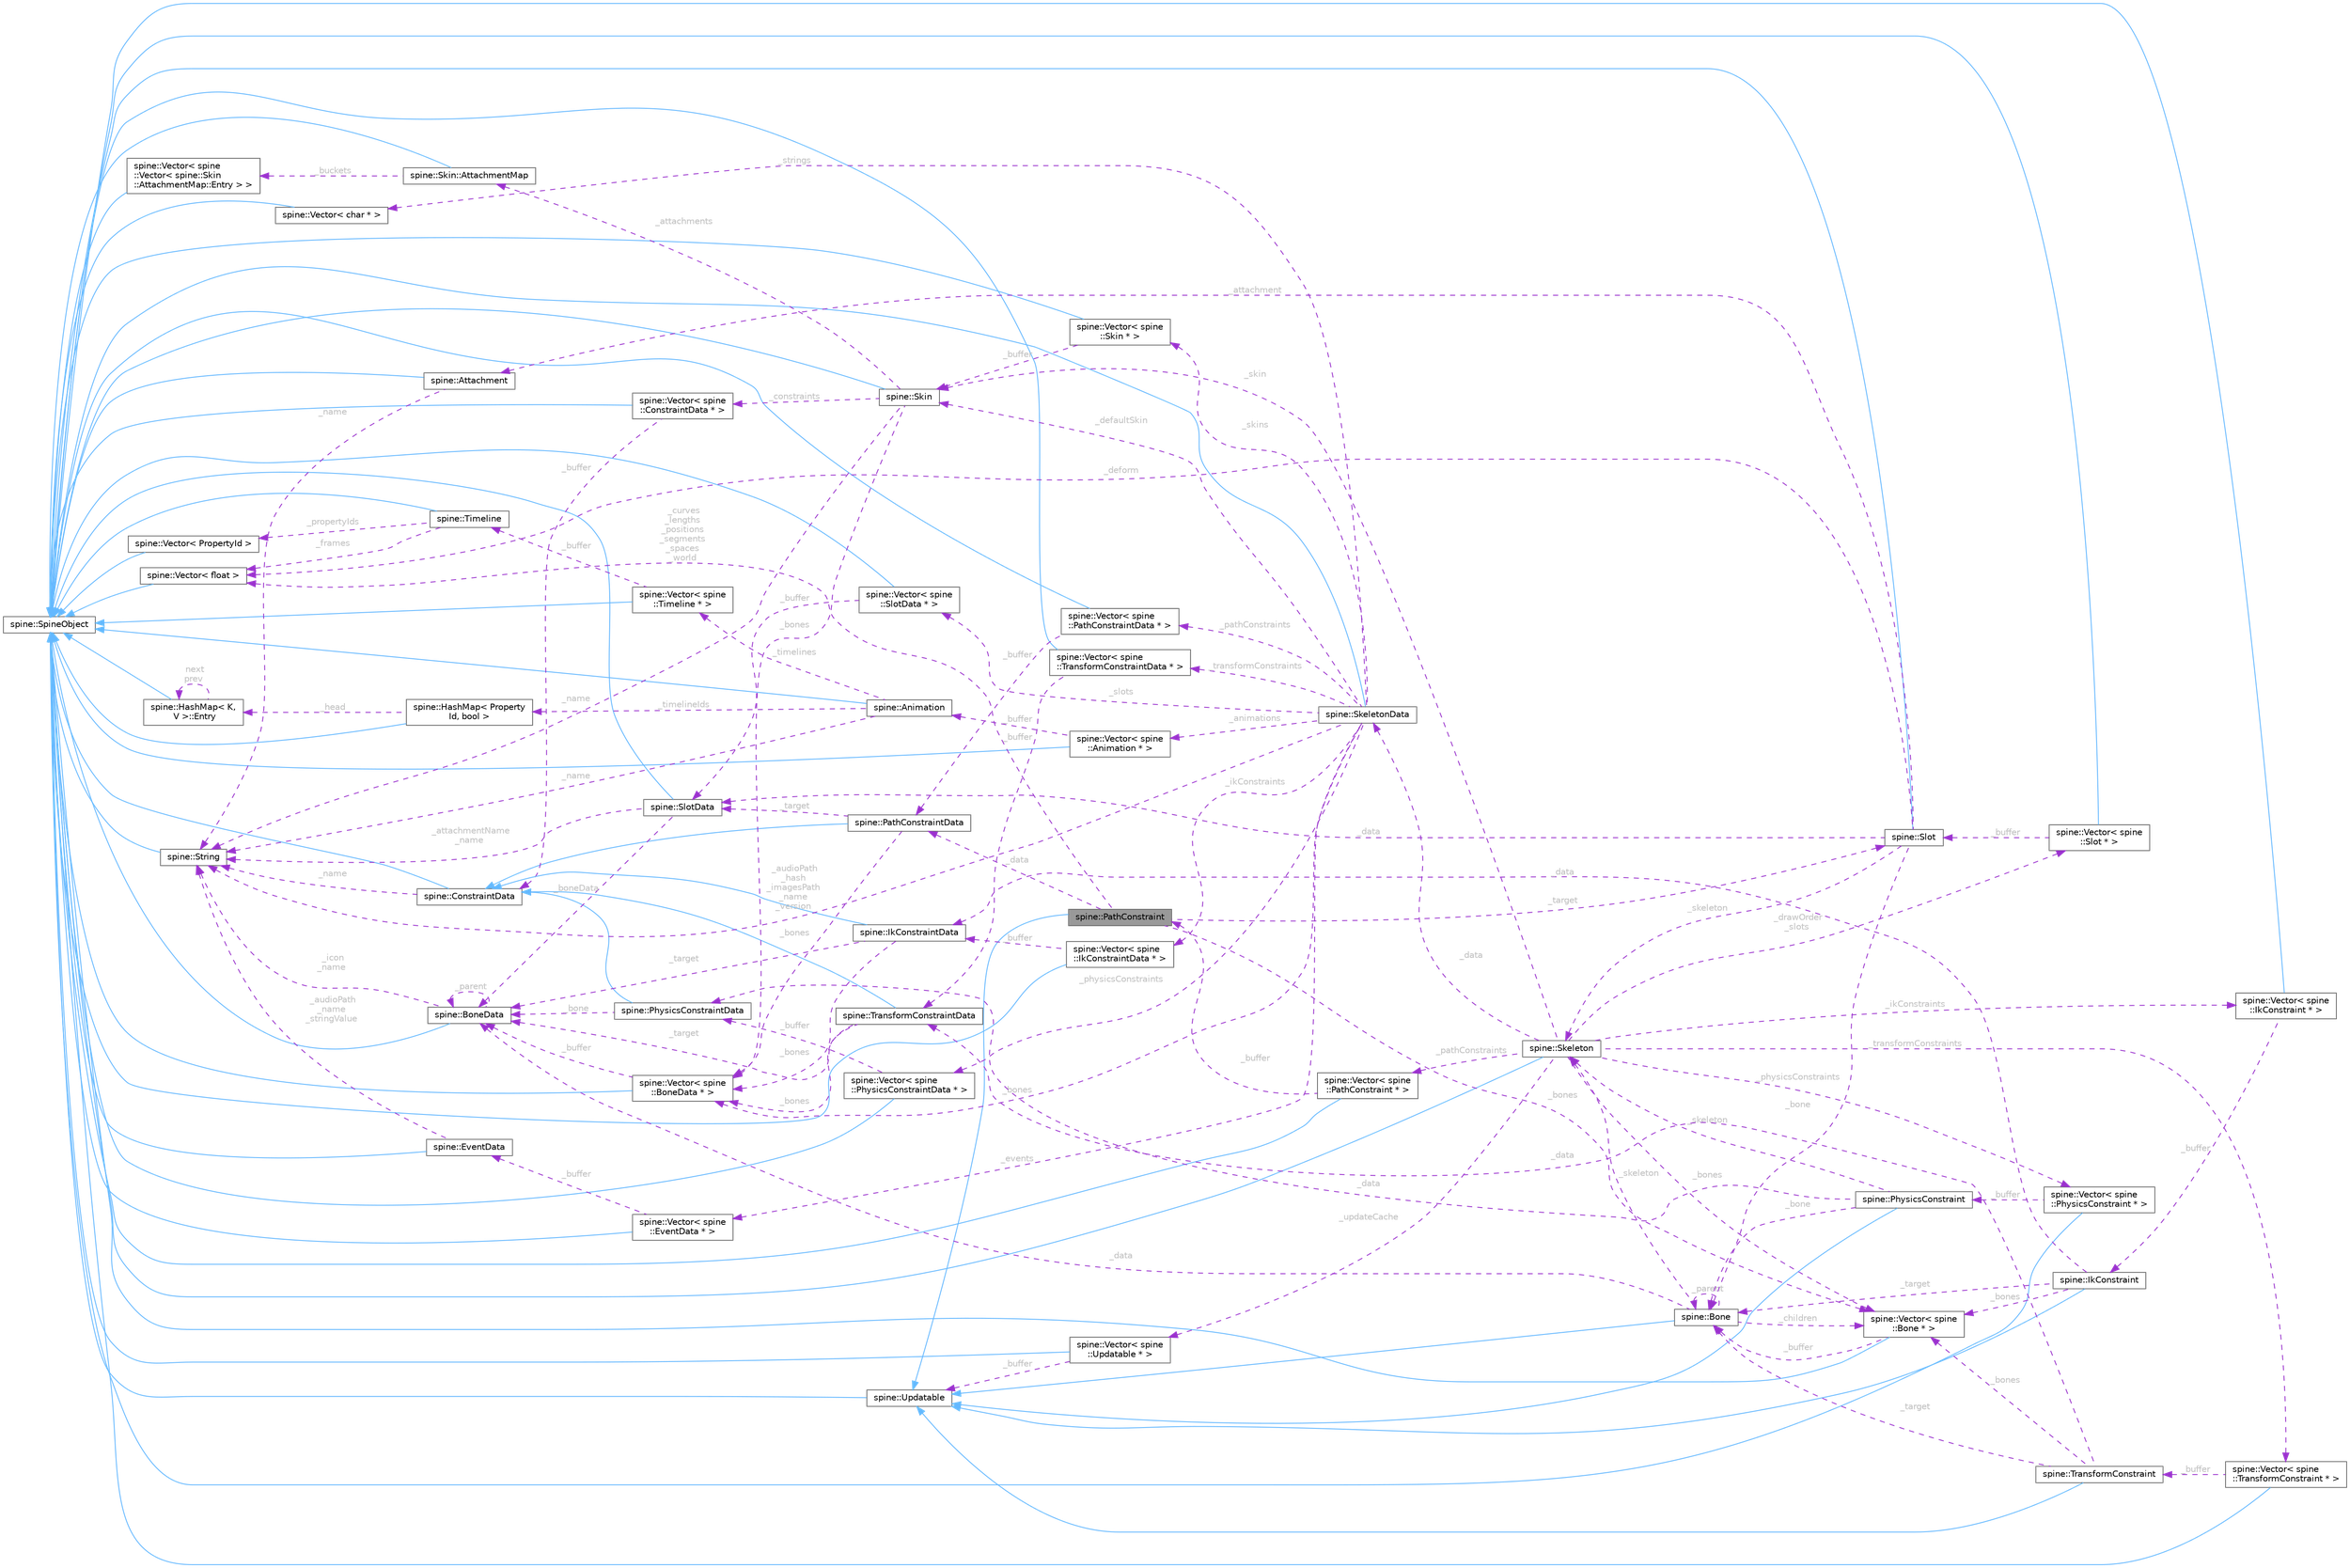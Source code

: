 digraph "spine::PathConstraint"
{
 // LATEX_PDF_SIZE
  bgcolor="transparent";
  edge [fontname=Helvetica,fontsize=10,labelfontname=Helvetica,labelfontsize=10];
  node [fontname=Helvetica,fontsize=10,shape=box,height=0.2,width=0.4];
  rankdir="LR";
  Node1 [id="Node000001",label="spine::PathConstraint",height=0.2,width=0.4,color="gray40", fillcolor="grey60", style="filled", fontcolor="black",tooltip=" "];
  Node2 -> Node1 [id="edge1_Node000001_Node000002",dir="back",color="steelblue1",style="solid",tooltip=" "];
  Node2 [id="Node000002",label="spine::Updatable",height=0.2,width=0.4,color="gray40", fillcolor="white", style="filled",URL="$classspine_1_1_updatable.html",tooltip=" "];
  Node3 -> Node2 [id="edge2_Node000002_Node000003",dir="back",color="steelblue1",style="solid",tooltip=" "];
  Node3 [id="Node000003",label="spine::SpineObject",height=0.2,width=0.4,color="gray40", fillcolor="white", style="filled",URL="$classspine_1_1_spine_object.html",tooltip=" "];
  Node4 -> Node1 [id="edge3_Node000001_Node000004",dir="back",color="darkorchid3",style="dashed",tooltip=" ",label=" _data",fontcolor="grey" ];
  Node4 [id="Node000004",label="spine::PathConstraintData",height=0.2,width=0.4,color="gray40", fillcolor="white", style="filled",URL="$classspine_1_1_path_constraint_data.html",tooltip=" "];
  Node5 -> Node4 [id="edge4_Node000004_Node000005",dir="back",color="steelblue1",style="solid",tooltip=" "];
  Node5 [id="Node000005",label="spine::ConstraintData",height=0.2,width=0.4,color="gray40", fillcolor="white", style="filled",URL="$classspine_1_1_constraint_data.html",tooltip="The interface for all constraints."];
  Node3 -> Node5 [id="edge5_Node000005_Node000003",dir="back",color="steelblue1",style="solid",tooltip=" "];
  Node6 -> Node5 [id="edge6_Node000005_Node000006",dir="back",color="darkorchid3",style="dashed",tooltip=" ",label=" _name",fontcolor="grey" ];
  Node6 [id="Node000006",label="spine::String",height=0.2,width=0.4,color="gray40", fillcolor="white", style="filled",URL="$classspine_1_1_string.html",tooltip=" "];
  Node3 -> Node6 [id="edge7_Node000006_Node000003",dir="back",color="steelblue1",style="solid",tooltip=" "];
  Node7 -> Node4 [id="edge8_Node000004_Node000007",dir="back",color="darkorchid3",style="dashed",tooltip=" ",label=" _bones",fontcolor="grey" ];
  Node7 [id="Node000007",label="spine::Vector\< spine\l::BoneData * \>",height=0.2,width=0.4,color="gray40", fillcolor="white", style="filled",URL="$classspine_1_1_vector.html",tooltip=" "];
  Node3 -> Node7 [id="edge9_Node000007_Node000003",dir="back",color="steelblue1",style="solid",tooltip=" "];
  Node8 -> Node7 [id="edge10_Node000007_Node000008",dir="back",color="darkorchid3",style="dashed",tooltip=" ",label=" _buffer",fontcolor="grey" ];
  Node8 [id="Node000008",label="spine::BoneData",height=0.2,width=0.4,color="gray40", fillcolor="white", style="filled",URL="$classspine_1_1_bone_data.html",tooltip=" "];
  Node3 -> Node8 [id="edge11_Node000008_Node000003",dir="back",color="steelblue1",style="solid",tooltip=" "];
  Node6 -> Node8 [id="edge12_Node000008_Node000006",dir="back",color="darkorchid3",style="dashed",tooltip=" ",label=" _icon\n_name",fontcolor="grey" ];
  Node8 -> Node8 [id="edge13_Node000008_Node000008",dir="back",color="darkorchid3",style="dashed",tooltip=" ",label=" _parent",fontcolor="grey" ];
  Node9 -> Node4 [id="edge14_Node000004_Node000009",dir="back",color="darkorchid3",style="dashed",tooltip=" ",label=" _target",fontcolor="grey" ];
  Node9 [id="Node000009",label="spine::SlotData",height=0.2,width=0.4,color="gray40", fillcolor="white", style="filled",URL="$classspine_1_1_slot_data.html",tooltip=" "];
  Node3 -> Node9 [id="edge15_Node000009_Node000003",dir="back",color="steelblue1",style="solid",tooltip=" "];
  Node6 -> Node9 [id="edge16_Node000009_Node000006",dir="back",color="darkorchid3",style="dashed",tooltip=" ",label=" _attachmentName\n_name",fontcolor="grey" ];
  Node8 -> Node9 [id="edge17_Node000009_Node000008",dir="back",color="darkorchid3",style="dashed",tooltip=" ",label=" _boneData",fontcolor="grey" ];
  Node10 -> Node1 [id="edge18_Node000001_Node000010",dir="back",color="darkorchid3",style="dashed",tooltip=" ",label=" _bones",fontcolor="grey" ];
  Node10 [id="Node000010",label="spine::Vector\< spine\l::Bone * \>",height=0.2,width=0.4,color="gray40", fillcolor="white", style="filled",URL="$classspine_1_1_vector.html",tooltip=" "];
  Node3 -> Node10 [id="edge19_Node000010_Node000003",dir="back",color="steelblue1",style="solid",tooltip=" "];
  Node11 -> Node10 [id="edge20_Node000010_Node000011",dir="back",color="darkorchid3",style="dashed",tooltip=" ",label=" _buffer",fontcolor="grey" ];
  Node11 [id="Node000011",label="spine::Bone",height=0.2,width=0.4,color="gray40", fillcolor="white", style="filled",URL="$classspine_1_1_bone.html",tooltip=" "];
  Node2 -> Node11 [id="edge21_Node000011_Node000002",dir="back",color="steelblue1",style="solid",tooltip=" "];
  Node8 -> Node11 [id="edge22_Node000011_Node000008",dir="back",color="darkorchid3",style="dashed",tooltip=" ",label=" _data",fontcolor="grey" ];
  Node12 -> Node11 [id="edge23_Node000011_Node000012",dir="back",color="darkorchid3",style="dashed",tooltip=" ",label=" _skeleton",fontcolor="grey" ];
  Node12 [id="Node000012",label="spine::Skeleton",height=0.2,width=0.4,color="gray40", fillcolor="white", style="filled",URL="$classspine_1_1_skeleton.html",tooltip=" "];
  Node3 -> Node12 [id="edge24_Node000012_Node000003",dir="back",color="steelblue1",style="solid",tooltip=" "];
  Node13 -> Node12 [id="edge25_Node000012_Node000013",dir="back",color="darkorchid3",style="dashed",tooltip=" ",label=" _data",fontcolor="grey" ];
  Node13 [id="Node000013",label="spine::SkeletonData",height=0.2,width=0.4,color="gray40", fillcolor="white", style="filled",URL="$classspine_1_1_skeleton_data.html",tooltip="Stores the setup pose and all of the stateless data for a skeleton."];
  Node3 -> Node13 [id="edge26_Node000013_Node000003",dir="back",color="steelblue1",style="solid",tooltip=" "];
  Node6 -> Node13 [id="edge27_Node000013_Node000006",dir="back",color="darkorchid3",style="dashed",tooltip=" ",label=" _audioPath\n_hash\n_imagesPath\n_name\n_version",fontcolor="grey" ];
  Node7 -> Node13 [id="edge28_Node000013_Node000007",dir="back",color="darkorchid3",style="dashed",tooltip=" ",label=" _bones",fontcolor="grey" ];
  Node14 -> Node13 [id="edge29_Node000013_Node000014",dir="back",color="darkorchid3",style="dashed",tooltip=" ",label=" _slots",fontcolor="grey" ];
  Node14 [id="Node000014",label="spine::Vector\< spine\l::SlotData * \>",height=0.2,width=0.4,color="gray40", fillcolor="white", style="filled",URL="$classspine_1_1_vector.html",tooltip=" "];
  Node3 -> Node14 [id="edge30_Node000014_Node000003",dir="back",color="steelblue1",style="solid",tooltip=" "];
  Node9 -> Node14 [id="edge31_Node000014_Node000009",dir="back",color="darkorchid3",style="dashed",tooltip=" ",label=" _buffer",fontcolor="grey" ];
  Node15 -> Node13 [id="edge32_Node000013_Node000015",dir="back",color="darkorchid3",style="dashed",tooltip=" ",label=" _skins",fontcolor="grey" ];
  Node15 [id="Node000015",label="spine::Vector\< spine\l::Skin * \>",height=0.2,width=0.4,color="gray40", fillcolor="white", style="filled",URL="$classspine_1_1_vector.html",tooltip=" "];
  Node3 -> Node15 [id="edge33_Node000015_Node000003",dir="back",color="steelblue1",style="solid",tooltip=" "];
  Node16 -> Node15 [id="edge34_Node000015_Node000016",dir="back",color="darkorchid3",style="dashed",tooltip=" ",label=" _buffer",fontcolor="grey" ];
  Node16 [id="Node000016",label="spine::Skin",height=0.2,width=0.4,color="gray40", fillcolor="white", style="filled",URL="$classspine_1_1_skin.html",tooltip=" "];
  Node3 -> Node16 [id="edge35_Node000016_Node000003",dir="back",color="steelblue1",style="solid",tooltip=" "];
  Node6 -> Node16 [id="edge36_Node000016_Node000006",dir="back",color="darkorchid3",style="dashed",tooltip=" ",label=" _name",fontcolor="grey" ];
  Node17 -> Node16 [id="edge37_Node000016_Node000017",dir="back",color="darkorchid3",style="dashed",tooltip=" ",label=" _attachments",fontcolor="grey" ];
  Node17 [id="Node000017",label="spine::Skin::AttachmentMap",height=0.2,width=0.4,color="gray40", fillcolor="white", style="filled",URL="$classspine_1_1_skin_1_1_attachment_map.html",tooltip=" "];
  Node3 -> Node17 [id="edge38_Node000017_Node000003",dir="back",color="steelblue1",style="solid",tooltip=" "];
  Node18 -> Node17 [id="edge39_Node000017_Node000018",dir="back",color="darkorchid3",style="dashed",tooltip=" ",label=" _buckets",fontcolor="grey" ];
  Node18 [id="Node000018",label="spine::Vector\< spine\l::Vector\< spine::Skin\l::AttachmentMap::Entry \> \>",height=0.2,width=0.4,color="gray40", fillcolor="white", style="filled",URL="$classspine_1_1_vector.html",tooltip=" "];
  Node3 -> Node18 [id="edge40_Node000018_Node000003",dir="back",color="steelblue1",style="solid",tooltip=" "];
  Node7 -> Node16 [id="edge41_Node000016_Node000007",dir="back",color="darkorchid3",style="dashed",tooltip=" ",label=" _bones",fontcolor="grey" ];
  Node19 -> Node16 [id="edge42_Node000016_Node000019",dir="back",color="darkorchid3",style="dashed",tooltip=" ",label=" _constraints",fontcolor="grey" ];
  Node19 [id="Node000019",label="spine::Vector\< spine\l::ConstraintData * \>",height=0.2,width=0.4,color="gray40", fillcolor="white", style="filled",URL="$classspine_1_1_vector.html",tooltip=" "];
  Node3 -> Node19 [id="edge43_Node000019_Node000003",dir="back",color="steelblue1",style="solid",tooltip=" "];
  Node5 -> Node19 [id="edge44_Node000019_Node000005",dir="back",color="darkorchid3",style="dashed",tooltip=" ",label=" _buffer",fontcolor="grey" ];
  Node16 -> Node13 [id="edge45_Node000013_Node000016",dir="back",color="darkorchid3",style="dashed",tooltip=" ",label=" _defaultSkin",fontcolor="grey" ];
  Node20 -> Node13 [id="edge46_Node000013_Node000020",dir="back",color="darkorchid3",style="dashed",tooltip=" ",label=" _events",fontcolor="grey" ];
  Node20 [id="Node000020",label="spine::Vector\< spine\l::EventData * \>",height=0.2,width=0.4,color="gray40", fillcolor="white", style="filled",URL="$classspine_1_1_vector.html",tooltip=" "];
  Node3 -> Node20 [id="edge47_Node000020_Node000003",dir="back",color="steelblue1",style="solid",tooltip=" "];
  Node21 -> Node20 [id="edge48_Node000020_Node000021",dir="back",color="darkorchid3",style="dashed",tooltip=" ",label=" _buffer",fontcolor="grey" ];
  Node21 [id="Node000021",label="spine::EventData",height=0.2,width=0.4,color="gray40", fillcolor="white", style="filled",URL="$classspine_1_1_event_data.html",tooltip="Stores the setup pose values for an Event."];
  Node3 -> Node21 [id="edge49_Node000021_Node000003",dir="back",color="steelblue1",style="solid",tooltip=" "];
  Node6 -> Node21 [id="edge50_Node000021_Node000006",dir="back",color="darkorchid3",style="dashed",tooltip=" ",label=" _audioPath\n_name\n_stringValue",fontcolor="grey" ];
  Node22 -> Node13 [id="edge51_Node000013_Node000022",dir="back",color="darkorchid3",style="dashed",tooltip=" ",label=" _animations",fontcolor="grey" ];
  Node22 [id="Node000022",label="spine::Vector\< spine\l::Animation * \>",height=0.2,width=0.4,color="gray40", fillcolor="white", style="filled",URL="$classspine_1_1_vector.html",tooltip=" "];
  Node3 -> Node22 [id="edge52_Node000022_Node000003",dir="back",color="steelblue1",style="solid",tooltip=" "];
  Node23 -> Node22 [id="edge53_Node000022_Node000023",dir="back",color="darkorchid3",style="dashed",tooltip=" ",label=" _buffer",fontcolor="grey" ];
  Node23 [id="Node000023",label="spine::Animation",height=0.2,width=0.4,color="gray40", fillcolor="white", style="filled",URL="$classspine_1_1_animation.html",tooltip=" "];
  Node3 -> Node23 [id="edge54_Node000023_Node000003",dir="back",color="steelblue1",style="solid",tooltip=" "];
  Node24 -> Node23 [id="edge55_Node000023_Node000024",dir="back",color="darkorchid3",style="dashed",tooltip=" ",label=" _timelines",fontcolor="grey" ];
  Node24 [id="Node000024",label="spine::Vector\< spine\l::Timeline * \>",height=0.2,width=0.4,color="gray40", fillcolor="white", style="filled",URL="$classspine_1_1_vector.html",tooltip=" "];
  Node3 -> Node24 [id="edge56_Node000024_Node000003",dir="back",color="steelblue1",style="solid",tooltip=" "];
  Node25 -> Node24 [id="edge57_Node000024_Node000025",dir="back",color="darkorchid3",style="dashed",tooltip=" ",label=" _buffer",fontcolor="grey" ];
  Node25 [id="Node000025",label="spine::Timeline",height=0.2,width=0.4,color="gray40", fillcolor="white", style="filled",URL="$classspine_1_1_timeline.html",tooltip=" "];
  Node3 -> Node25 [id="edge58_Node000025_Node000003",dir="back",color="steelblue1",style="solid",tooltip=" "];
  Node26 -> Node25 [id="edge59_Node000025_Node000026",dir="back",color="darkorchid3",style="dashed",tooltip=" ",label=" _propertyIds",fontcolor="grey" ];
  Node26 [id="Node000026",label="spine::Vector\< PropertyId \>",height=0.2,width=0.4,color="gray40", fillcolor="white", style="filled",URL="$classspine_1_1_vector.html",tooltip=" "];
  Node3 -> Node26 [id="edge60_Node000026_Node000003",dir="back",color="steelblue1",style="solid",tooltip=" "];
  Node27 -> Node25 [id="edge61_Node000025_Node000027",dir="back",color="darkorchid3",style="dashed",tooltip=" ",label=" _frames",fontcolor="grey" ];
  Node27 [id="Node000027",label="spine::Vector\< float \>",height=0.2,width=0.4,color="gray40", fillcolor="white", style="filled",URL="$classspine_1_1_vector.html",tooltip=" "];
  Node3 -> Node27 [id="edge62_Node000027_Node000003",dir="back",color="steelblue1",style="solid",tooltip=" "];
  Node28 -> Node23 [id="edge63_Node000023_Node000028",dir="back",color="darkorchid3",style="dashed",tooltip=" ",label=" _timelineIds",fontcolor="grey" ];
  Node28 [id="Node000028",label="spine::HashMap\< Property\lId, bool \>",height=0.2,width=0.4,color="gray40", fillcolor="white", style="filled",URL="$classspine_1_1_hash_map.html",tooltip=" "];
  Node3 -> Node28 [id="edge64_Node000028_Node000003",dir="back",color="steelblue1",style="solid",tooltip=" "];
  Node29 -> Node28 [id="edge65_Node000028_Node000029",dir="back",color="darkorchid3",style="dashed",tooltip=" ",label=" _head",fontcolor="grey" ];
  Node29 [id="Node000029",label="spine::HashMap\< K,\l V \>::Entry",height=0.2,width=0.4,color="gray40", fillcolor="white", style="filled",URL="$classspine_1_1_hash_map_1_1_entry.html",tooltip=" "];
  Node3 -> Node29 [id="edge66_Node000029_Node000003",dir="back",color="steelblue1",style="solid",tooltip=" "];
  Node29 -> Node29 [id="edge67_Node000029_Node000029",dir="back",color="darkorchid3",style="dashed",tooltip=" ",label=" next\nprev",fontcolor="grey" ];
  Node6 -> Node23 [id="edge68_Node000023_Node000006",dir="back",color="darkorchid3",style="dashed",tooltip=" ",label=" _name",fontcolor="grey" ];
  Node30 -> Node13 [id="edge69_Node000013_Node000030",dir="back",color="darkorchid3",style="dashed",tooltip=" ",label=" _ikConstraints",fontcolor="grey" ];
  Node30 [id="Node000030",label="spine::Vector\< spine\l::IkConstraintData * \>",height=0.2,width=0.4,color="gray40", fillcolor="white", style="filled",URL="$classspine_1_1_vector.html",tooltip=" "];
  Node3 -> Node30 [id="edge70_Node000030_Node000003",dir="back",color="steelblue1",style="solid",tooltip=" "];
  Node31 -> Node30 [id="edge71_Node000030_Node000031",dir="back",color="darkorchid3",style="dashed",tooltip=" ",label=" _buffer",fontcolor="grey" ];
  Node31 [id="Node000031",label="spine::IkConstraintData",height=0.2,width=0.4,color="gray40", fillcolor="white", style="filled",URL="$classspine_1_1_ik_constraint_data.html",tooltip=" "];
  Node5 -> Node31 [id="edge72_Node000031_Node000005",dir="back",color="steelblue1",style="solid",tooltip=" "];
  Node7 -> Node31 [id="edge73_Node000031_Node000007",dir="back",color="darkorchid3",style="dashed",tooltip=" ",label=" _bones",fontcolor="grey" ];
  Node8 -> Node31 [id="edge74_Node000031_Node000008",dir="back",color="darkorchid3",style="dashed",tooltip=" ",label=" _target",fontcolor="grey" ];
  Node32 -> Node13 [id="edge75_Node000013_Node000032",dir="back",color="darkorchid3",style="dashed",tooltip=" ",label=" _transformConstraints",fontcolor="grey" ];
  Node32 [id="Node000032",label="spine::Vector\< spine\l::TransformConstraintData * \>",height=0.2,width=0.4,color="gray40", fillcolor="white", style="filled",URL="$classspine_1_1_vector.html",tooltip=" "];
  Node3 -> Node32 [id="edge76_Node000032_Node000003",dir="back",color="steelblue1",style="solid",tooltip=" "];
  Node33 -> Node32 [id="edge77_Node000032_Node000033",dir="back",color="darkorchid3",style="dashed",tooltip=" ",label=" _buffer",fontcolor="grey" ];
  Node33 [id="Node000033",label="spine::TransformConstraintData",height=0.2,width=0.4,color="gray40", fillcolor="white", style="filled",URL="$classspine_1_1_transform_constraint_data.html",tooltip=" "];
  Node5 -> Node33 [id="edge78_Node000033_Node000005",dir="back",color="steelblue1",style="solid",tooltip=" "];
  Node7 -> Node33 [id="edge79_Node000033_Node000007",dir="back",color="darkorchid3",style="dashed",tooltip=" ",label=" _bones",fontcolor="grey" ];
  Node8 -> Node33 [id="edge80_Node000033_Node000008",dir="back",color="darkorchid3",style="dashed",tooltip=" ",label=" _target",fontcolor="grey" ];
  Node34 -> Node13 [id="edge81_Node000013_Node000034",dir="back",color="darkorchid3",style="dashed",tooltip=" ",label=" _pathConstraints",fontcolor="grey" ];
  Node34 [id="Node000034",label="spine::Vector\< spine\l::PathConstraintData * \>",height=0.2,width=0.4,color="gray40", fillcolor="white", style="filled",URL="$classspine_1_1_vector.html",tooltip=" "];
  Node3 -> Node34 [id="edge82_Node000034_Node000003",dir="back",color="steelblue1",style="solid",tooltip=" "];
  Node4 -> Node34 [id="edge83_Node000034_Node000004",dir="back",color="darkorchid3",style="dashed",tooltip=" ",label=" _buffer",fontcolor="grey" ];
  Node35 -> Node13 [id="edge84_Node000013_Node000035",dir="back",color="darkorchid3",style="dashed",tooltip=" ",label=" _physicsConstraints",fontcolor="grey" ];
  Node35 [id="Node000035",label="spine::Vector\< spine\l::PhysicsConstraintData * \>",height=0.2,width=0.4,color="gray40", fillcolor="white", style="filled",URL="$classspine_1_1_vector.html",tooltip=" "];
  Node3 -> Node35 [id="edge85_Node000035_Node000003",dir="back",color="steelblue1",style="solid",tooltip=" "];
  Node36 -> Node35 [id="edge86_Node000035_Node000036",dir="back",color="darkorchid3",style="dashed",tooltip=" ",label=" _buffer",fontcolor="grey" ];
  Node36 [id="Node000036",label="spine::PhysicsConstraintData",height=0.2,width=0.4,color="gray40", fillcolor="white", style="filled",URL="$classspine_1_1_physics_constraint_data.html",tooltip=" "];
  Node5 -> Node36 [id="edge87_Node000036_Node000005",dir="back",color="steelblue1",style="solid",tooltip=" "];
  Node8 -> Node36 [id="edge88_Node000036_Node000008",dir="back",color="darkorchid3",style="dashed",tooltip=" ",label=" _bone",fontcolor="grey" ];
  Node37 -> Node13 [id="edge89_Node000013_Node000037",dir="back",color="darkorchid3",style="dashed",tooltip=" ",label=" _strings",fontcolor="grey" ];
  Node37 [id="Node000037",label="spine::Vector\< char * \>",height=0.2,width=0.4,color="gray40", fillcolor="white", style="filled",URL="$classspine_1_1_vector.html",tooltip=" "];
  Node3 -> Node37 [id="edge90_Node000037_Node000003",dir="back",color="steelblue1",style="solid",tooltip=" "];
  Node10 -> Node12 [id="edge91_Node000012_Node000010",dir="back",color="darkorchid3",style="dashed",tooltip=" ",label=" _bones",fontcolor="grey" ];
  Node38 -> Node12 [id="edge92_Node000012_Node000038",dir="back",color="darkorchid3",style="dashed",tooltip=" ",label=" _drawOrder\n_slots",fontcolor="grey" ];
  Node38 [id="Node000038",label="spine::Vector\< spine\l::Slot * \>",height=0.2,width=0.4,color="gray40", fillcolor="white", style="filled",URL="$classspine_1_1_vector.html",tooltip=" "];
  Node3 -> Node38 [id="edge93_Node000038_Node000003",dir="back",color="steelblue1",style="solid",tooltip=" "];
  Node39 -> Node38 [id="edge94_Node000038_Node000039",dir="back",color="darkorchid3",style="dashed",tooltip=" ",label=" _buffer",fontcolor="grey" ];
  Node39 [id="Node000039",label="spine::Slot",height=0.2,width=0.4,color="gray40", fillcolor="white", style="filled",URL="$classspine_1_1_slot.html",tooltip=" "];
  Node3 -> Node39 [id="edge95_Node000039_Node000003",dir="back",color="steelblue1",style="solid",tooltip=" "];
  Node9 -> Node39 [id="edge96_Node000039_Node000009",dir="back",color="darkorchid3",style="dashed",tooltip=" ",label=" _data",fontcolor="grey" ];
  Node11 -> Node39 [id="edge97_Node000039_Node000011",dir="back",color="darkorchid3",style="dashed",tooltip=" ",label=" _bone",fontcolor="grey" ];
  Node12 -> Node39 [id="edge98_Node000039_Node000012",dir="back",color="darkorchid3",style="dashed",tooltip=" ",label=" _skeleton",fontcolor="grey" ];
  Node40 -> Node39 [id="edge99_Node000039_Node000040",dir="back",color="darkorchid3",style="dashed",tooltip=" ",label=" _attachment",fontcolor="grey" ];
  Node40 [id="Node000040",label="spine::Attachment",height=0.2,width=0.4,color="gray40", fillcolor="white", style="filled",URL="$classspine_1_1_attachment.html",tooltip=" "];
  Node3 -> Node40 [id="edge100_Node000040_Node000003",dir="back",color="steelblue1",style="solid",tooltip=" "];
  Node6 -> Node40 [id="edge101_Node000040_Node000006",dir="back",color="darkorchid3",style="dashed",tooltip=" ",label=" _name",fontcolor="grey" ];
  Node27 -> Node39 [id="edge102_Node000039_Node000027",dir="back",color="darkorchid3",style="dashed",tooltip=" ",label=" _deform",fontcolor="grey" ];
  Node41 -> Node12 [id="edge103_Node000012_Node000041",dir="back",color="darkorchid3",style="dashed",tooltip=" ",label=" _ikConstraints",fontcolor="grey" ];
  Node41 [id="Node000041",label="spine::Vector\< spine\l::IkConstraint * \>",height=0.2,width=0.4,color="gray40", fillcolor="white", style="filled",URL="$classspine_1_1_vector.html",tooltip=" "];
  Node3 -> Node41 [id="edge104_Node000041_Node000003",dir="back",color="steelblue1",style="solid",tooltip=" "];
  Node42 -> Node41 [id="edge105_Node000041_Node000042",dir="back",color="darkorchid3",style="dashed",tooltip=" ",label=" _buffer",fontcolor="grey" ];
  Node42 [id="Node000042",label="spine::IkConstraint",height=0.2,width=0.4,color="gray40", fillcolor="white", style="filled",URL="$classspine_1_1_ik_constraint.html",tooltip=" "];
  Node2 -> Node42 [id="edge106_Node000042_Node000002",dir="back",color="steelblue1",style="solid",tooltip=" "];
  Node31 -> Node42 [id="edge107_Node000042_Node000031",dir="back",color="darkorchid3",style="dashed",tooltip=" ",label=" _data",fontcolor="grey" ];
  Node10 -> Node42 [id="edge108_Node000042_Node000010",dir="back",color="darkorchid3",style="dashed",tooltip=" ",label=" _bones",fontcolor="grey" ];
  Node11 -> Node42 [id="edge109_Node000042_Node000011",dir="back",color="darkorchid3",style="dashed",tooltip=" ",label=" _target",fontcolor="grey" ];
  Node43 -> Node12 [id="edge110_Node000012_Node000043",dir="back",color="darkorchid3",style="dashed",tooltip=" ",label=" _transformConstraints",fontcolor="grey" ];
  Node43 [id="Node000043",label="spine::Vector\< spine\l::TransformConstraint * \>",height=0.2,width=0.4,color="gray40", fillcolor="white", style="filled",URL="$classspine_1_1_vector.html",tooltip=" "];
  Node3 -> Node43 [id="edge111_Node000043_Node000003",dir="back",color="steelblue1",style="solid",tooltip=" "];
  Node44 -> Node43 [id="edge112_Node000043_Node000044",dir="back",color="darkorchid3",style="dashed",tooltip=" ",label=" _buffer",fontcolor="grey" ];
  Node44 [id="Node000044",label="spine::TransformConstraint",height=0.2,width=0.4,color="gray40", fillcolor="white", style="filled",URL="$classspine_1_1_transform_constraint.html",tooltip=" "];
  Node2 -> Node44 [id="edge113_Node000044_Node000002",dir="back",color="steelblue1",style="solid",tooltip=" "];
  Node33 -> Node44 [id="edge114_Node000044_Node000033",dir="back",color="darkorchid3",style="dashed",tooltip=" ",label=" _data",fontcolor="grey" ];
  Node10 -> Node44 [id="edge115_Node000044_Node000010",dir="back",color="darkorchid3",style="dashed",tooltip=" ",label=" _bones",fontcolor="grey" ];
  Node11 -> Node44 [id="edge116_Node000044_Node000011",dir="back",color="darkorchid3",style="dashed",tooltip=" ",label=" _target",fontcolor="grey" ];
  Node45 -> Node12 [id="edge117_Node000012_Node000045",dir="back",color="darkorchid3",style="dashed",tooltip=" ",label=" _pathConstraints",fontcolor="grey" ];
  Node45 [id="Node000045",label="spine::Vector\< spine\l::PathConstraint * \>",height=0.2,width=0.4,color="gray40", fillcolor="white", style="filled",URL="$classspine_1_1_vector.html",tooltip=" "];
  Node3 -> Node45 [id="edge118_Node000045_Node000003",dir="back",color="steelblue1",style="solid",tooltip=" "];
  Node1 -> Node45 [id="edge119_Node000045_Node000001",dir="back",color="darkorchid3",style="dashed",tooltip=" ",label=" _buffer",fontcolor="grey" ];
  Node46 -> Node12 [id="edge120_Node000012_Node000046",dir="back",color="darkorchid3",style="dashed",tooltip=" ",label=" _physicsConstraints",fontcolor="grey" ];
  Node46 [id="Node000046",label="spine::Vector\< spine\l::PhysicsConstraint * \>",height=0.2,width=0.4,color="gray40", fillcolor="white", style="filled",URL="$classspine_1_1_vector.html",tooltip=" "];
  Node3 -> Node46 [id="edge121_Node000046_Node000003",dir="back",color="steelblue1",style="solid",tooltip=" "];
  Node47 -> Node46 [id="edge122_Node000046_Node000047",dir="back",color="darkorchid3",style="dashed",tooltip=" ",label=" _buffer",fontcolor="grey" ];
  Node47 [id="Node000047",label="spine::PhysicsConstraint",height=0.2,width=0.4,color="gray40", fillcolor="white", style="filled",URL="$classspine_1_1_physics_constraint.html",tooltip=" "];
  Node2 -> Node47 [id="edge123_Node000047_Node000002",dir="back",color="steelblue1",style="solid",tooltip=" "];
  Node36 -> Node47 [id="edge124_Node000047_Node000036",dir="back",color="darkorchid3",style="dashed",tooltip=" ",label=" _data",fontcolor="grey" ];
  Node11 -> Node47 [id="edge125_Node000047_Node000011",dir="back",color="darkorchid3",style="dashed",tooltip=" ",label=" _bone",fontcolor="grey" ];
  Node12 -> Node47 [id="edge126_Node000047_Node000012",dir="back",color="darkorchid3",style="dashed",tooltip=" ",label=" _skeleton",fontcolor="grey" ];
  Node48 -> Node12 [id="edge127_Node000012_Node000048",dir="back",color="darkorchid3",style="dashed",tooltip=" ",label=" _updateCache",fontcolor="grey" ];
  Node48 [id="Node000048",label="spine::Vector\< spine\l::Updatable * \>",height=0.2,width=0.4,color="gray40", fillcolor="white", style="filled",URL="$classspine_1_1_vector.html",tooltip=" "];
  Node3 -> Node48 [id="edge128_Node000048_Node000003",dir="back",color="steelblue1",style="solid",tooltip=" "];
  Node2 -> Node48 [id="edge129_Node000048_Node000002",dir="back",color="darkorchid3",style="dashed",tooltip=" ",label=" _buffer",fontcolor="grey" ];
  Node16 -> Node12 [id="edge130_Node000012_Node000016",dir="back",color="darkorchid3",style="dashed",tooltip=" ",label=" _skin",fontcolor="grey" ];
  Node11 -> Node11 [id="edge131_Node000011_Node000011",dir="back",color="darkorchid3",style="dashed",tooltip=" ",label=" _parent",fontcolor="grey" ];
  Node10 -> Node11 [id="edge132_Node000011_Node000010",dir="back",color="darkorchid3",style="dashed",tooltip=" ",label=" _children",fontcolor="grey" ];
  Node39 -> Node1 [id="edge133_Node000001_Node000039",dir="back",color="darkorchid3",style="dashed",tooltip=" ",label=" _target",fontcolor="grey" ];
  Node27 -> Node1 [id="edge134_Node000001_Node000027",dir="back",color="darkorchid3",style="dashed",tooltip=" ",label=" _curves\n_lengths\n_positions\n_segments\n_spaces\n_world",fontcolor="grey" ];
}
